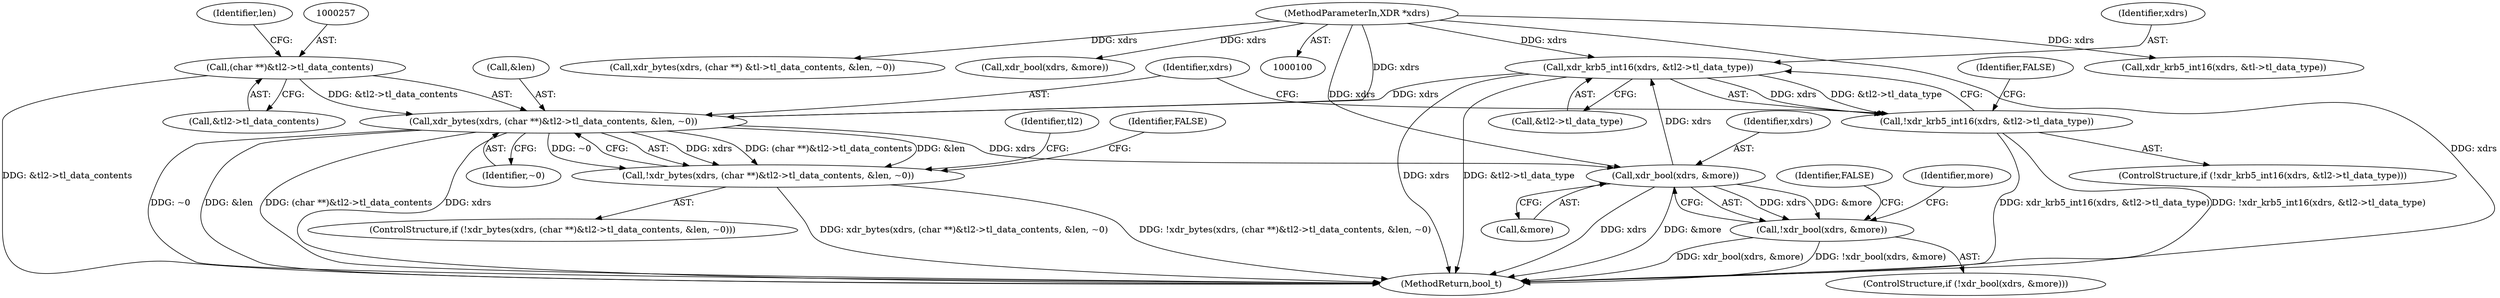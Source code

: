 digraph "0_krb5_a197e92349a4aa2141b5dff12e9dd44c2a2166e3_0@pointer" {
"1000244" [label="(Call,xdr_krb5_int16(xdrs, &tl2->tl_data_type))"];
"1000213" [label="(Call,xdr_bool(xdrs, &more))"];
"1000254" [label="(Call,xdr_bytes(xdrs, (char **)&tl2->tl_data_contents, &len, ~0))"];
"1000244" [label="(Call,xdr_krb5_int16(xdrs, &tl2->tl_data_type))"];
"1000101" [label="(MethodParameterIn,XDR *xdrs)"];
"1000256" [label="(Call,(char **)&tl2->tl_data_contents)"];
"1000243" [label="(Call,!xdr_krb5_int16(xdrs, &tl2->tl_data_type))"];
"1000212" [label="(Call,!xdr_bool(xdrs, &more))"];
"1000253" [label="(Call,!xdr_bytes(xdrs, (char **)&tl2->tl_data_contents, &len, ~0))"];
"1000243" [label="(Call,!xdr_krb5_int16(xdrs, &tl2->tl_data_type))"];
"1000254" [label="(Call,xdr_bytes(xdrs, (char **)&tl2->tl_data_contents, &len, ~0))"];
"1000242" [label="(ControlStructure,if (!xdr_krb5_int16(xdrs, &tl2->tl_data_type)))"];
"1000269" [label="(Identifier,tl2)"];
"1000251" [label="(Identifier,FALSE)"];
"1000245" [label="(Identifier,xdrs)"];
"1000170" [label="(Call,xdr_krb5_int16(xdrs, &tl->tl_data_type))"];
"1000263" [label="(Identifier,len)"];
"1000214" [label="(Identifier,xdrs)"];
"1000101" [label="(MethodParameterIn,XDR *xdrs)"];
"1000256" [label="(Call,(char **)&tl2->tl_data_contents)"];
"1000218" [label="(Identifier,FALSE)"];
"1000266" [label="(Identifier,FALSE)"];
"1000213" [label="(Call,xdr_bool(xdrs, &more))"];
"1000252" [label="(ControlStructure,if (!xdr_bytes(xdrs, (char **)&tl2->tl_data_contents, &len, ~0)))"];
"1000262" [label="(Call,&len)"];
"1000221" [label="(Identifier,more)"];
"1000287" [label="(MethodReturn,bool_t)"];
"1000244" [label="(Call,xdr_krb5_int16(xdrs, &tl2->tl_data_type))"];
"1000215" [label="(Call,&more)"];
"1000253" [label="(Call,!xdr_bytes(xdrs, (char **)&tl2->tl_data_contents, &len, ~0))"];
"1000264" [label="(Identifier,~0)"];
"1000246" [label="(Call,&tl2->tl_data_type)"];
"1000212" [label="(Call,!xdr_bool(xdrs, &more))"];
"1000185" [label="(Call,xdr_bytes(xdrs, (char **) &tl->tl_data_contents, &len, ~0))"];
"1000157" [label="(Call,xdr_bool(xdrs, &more))"];
"1000255" [label="(Identifier,xdrs)"];
"1000258" [label="(Call,&tl2->tl_data_contents)"];
"1000211" [label="(ControlStructure,if (!xdr_bool(xdrs, &more)))"];
"1000244" -> "1000243"  [label="AST: "];
"1000244" -> "1000246"  [label="CFG: "];
"1000245" -> "1000244"  [label="AST: "];
"1000246" -> "1000244"  [label="AST: "];
"1000243" -> "1000244"  [label="CFG: "];
"1000244" -> "1000287"  [label="DDG: xdrs"];
"1000244" -> "1000287"  [label="DDG: &tl2->tl_data_type"];
"1000244" -> "1000243"  [label="DDG: xdrs"];
"1000244" -> "1000243"  [label="DDG: &tl2->tl_data_type"];
"1000213" -> "1000244"  [label="DDG: xdrs"];
"1000101" -> "1000244"  [label="DDG: xdrs"];
"1000244" -> "1000254"  [label="DDG: xdrs"];
"1000213" -> "1000212"  [label="AST: "];
"1000213" -> "1000215"  [label="CFG: "];
"1000214" -> "1000213"  [label="AST: "];
"1000215" -> "1000213"  [label="AST: "];
"1000212" -> "1000213"  [label="CFG: "];
"1000213" -> "1000287"  [label="DDG: xdrs"];
"1000213" -> "1000287"  [label="DDG: &more"];
"1000213" -> "1000212"  [label="DDG: xdrs"];
"1000213" -> "1000212"  [label="DDG: &more"];
"1000254" -> "1000213"  [label="DDG: xdrs"];
"1000101" -> "1000213"  [label="DDG: xdrs"];
"1000254" -> "1000253"  [label="AST: "];
"1000254" -> "1000264"  [label="CFG: "];
"1000255" -> "1000254"  [label="AST: "];
"1000256" -> "1000254"  [label="AST: "];
"1000262" -> "1000254"  [label="AST: "];
"1000264" -> "1000254"  [label="AST: "];
"1000253" -> "1000254"  [label="CFG: "];
"1000254" -> "1000287"  [label="DDG: xdrs"];
"1000254" -> "1000287"  [label="DDG: ~0"];
"1000254" -> "1000287"  [label="DDG: &len"];
"1000254" -> "1000287"  [label="DDG: (char **)&tl2->tl_data_contents"];
"1000254" -> "1000253"  [label="DDG: xdrs"];
"1000254" -> "1000253"  [label="DDG: (char **)&tl2->tl_data_contents"];
"1000254" -> "1000253"  [label="DDG: &len"];
"1000254" -> "1000253"  [label="DDG: ~0"];
"1000101" -> "1000254"  [label="DDG: xdrs"];
"1000256" -> "1000254"  [label="DDG: &tl2->tl_data_contents"];
"1000101" -> "1000100"  [label="AST: "];
"1000101" -> "1000287"  [label="DDG: xdrs"];
"1000101" -> "1000157"  [label="DDG: xdrs"];
"1000101" -> "1000170"  [label="DDG: xdrs"];
"1000101" -> "1000185"  [label="DDG: xdrs"];
"1000256" -> "1000258"  [label="CFG: "];
"1000257" -> "1000256"  [label="AST: "];
"1000258" -> "1000256"  [label="AST: "];
"1000263" -> "1000256"  [label="CFG: "];
"1000256" -> "1000287"  [label="DDG: &tl2->tl_data_contents"];
"1000243" -> "1000242"  [label="AST: "];
"1000251" -> "1000243"  [label="CFG: "];
"1000255" -> "1000243"  [label="CFG: "];
"1000243" -> "1000287"  [label="DDG: xdr_krb5_int16(xdrs, &tl2->tl_data_type)"];
"1000243" -> "1000287"  [label="DDG: !xdr_krb5_int16(xdrs, &tl2->tl_data_type)"];
"1000212" -> "1000211"  [label="AST: "];
"1000218" -> "1000212"  [label="CFG: "];
"1000221" -> "1000212"  [label="CFG: "];
"1000212" -> "1000287"  [label="DDG: !xdr_bool(xdrs, &more)"];
"1000212" -> "1000287"  [label="DDG: xdr_bool(xdrs, &more)"];
"1000253" -> "1000252"  [label="AST: "];
"1000266" -> "1000253"  [label="CFG: "];
"1000269" -> "1000253"  [label="CFG: "];
"1000253" -> "1000287"  [label="DDG: !xdr_bytes(xdrs, (char **)&tl2->tl_data_contents, &len, ~0)"];
"1000253" -> "1000287"  [label="DDG: xdr_bytes(xdrs, (char **)&tl2->tl_data_contents, &len, ~0)"];
}
